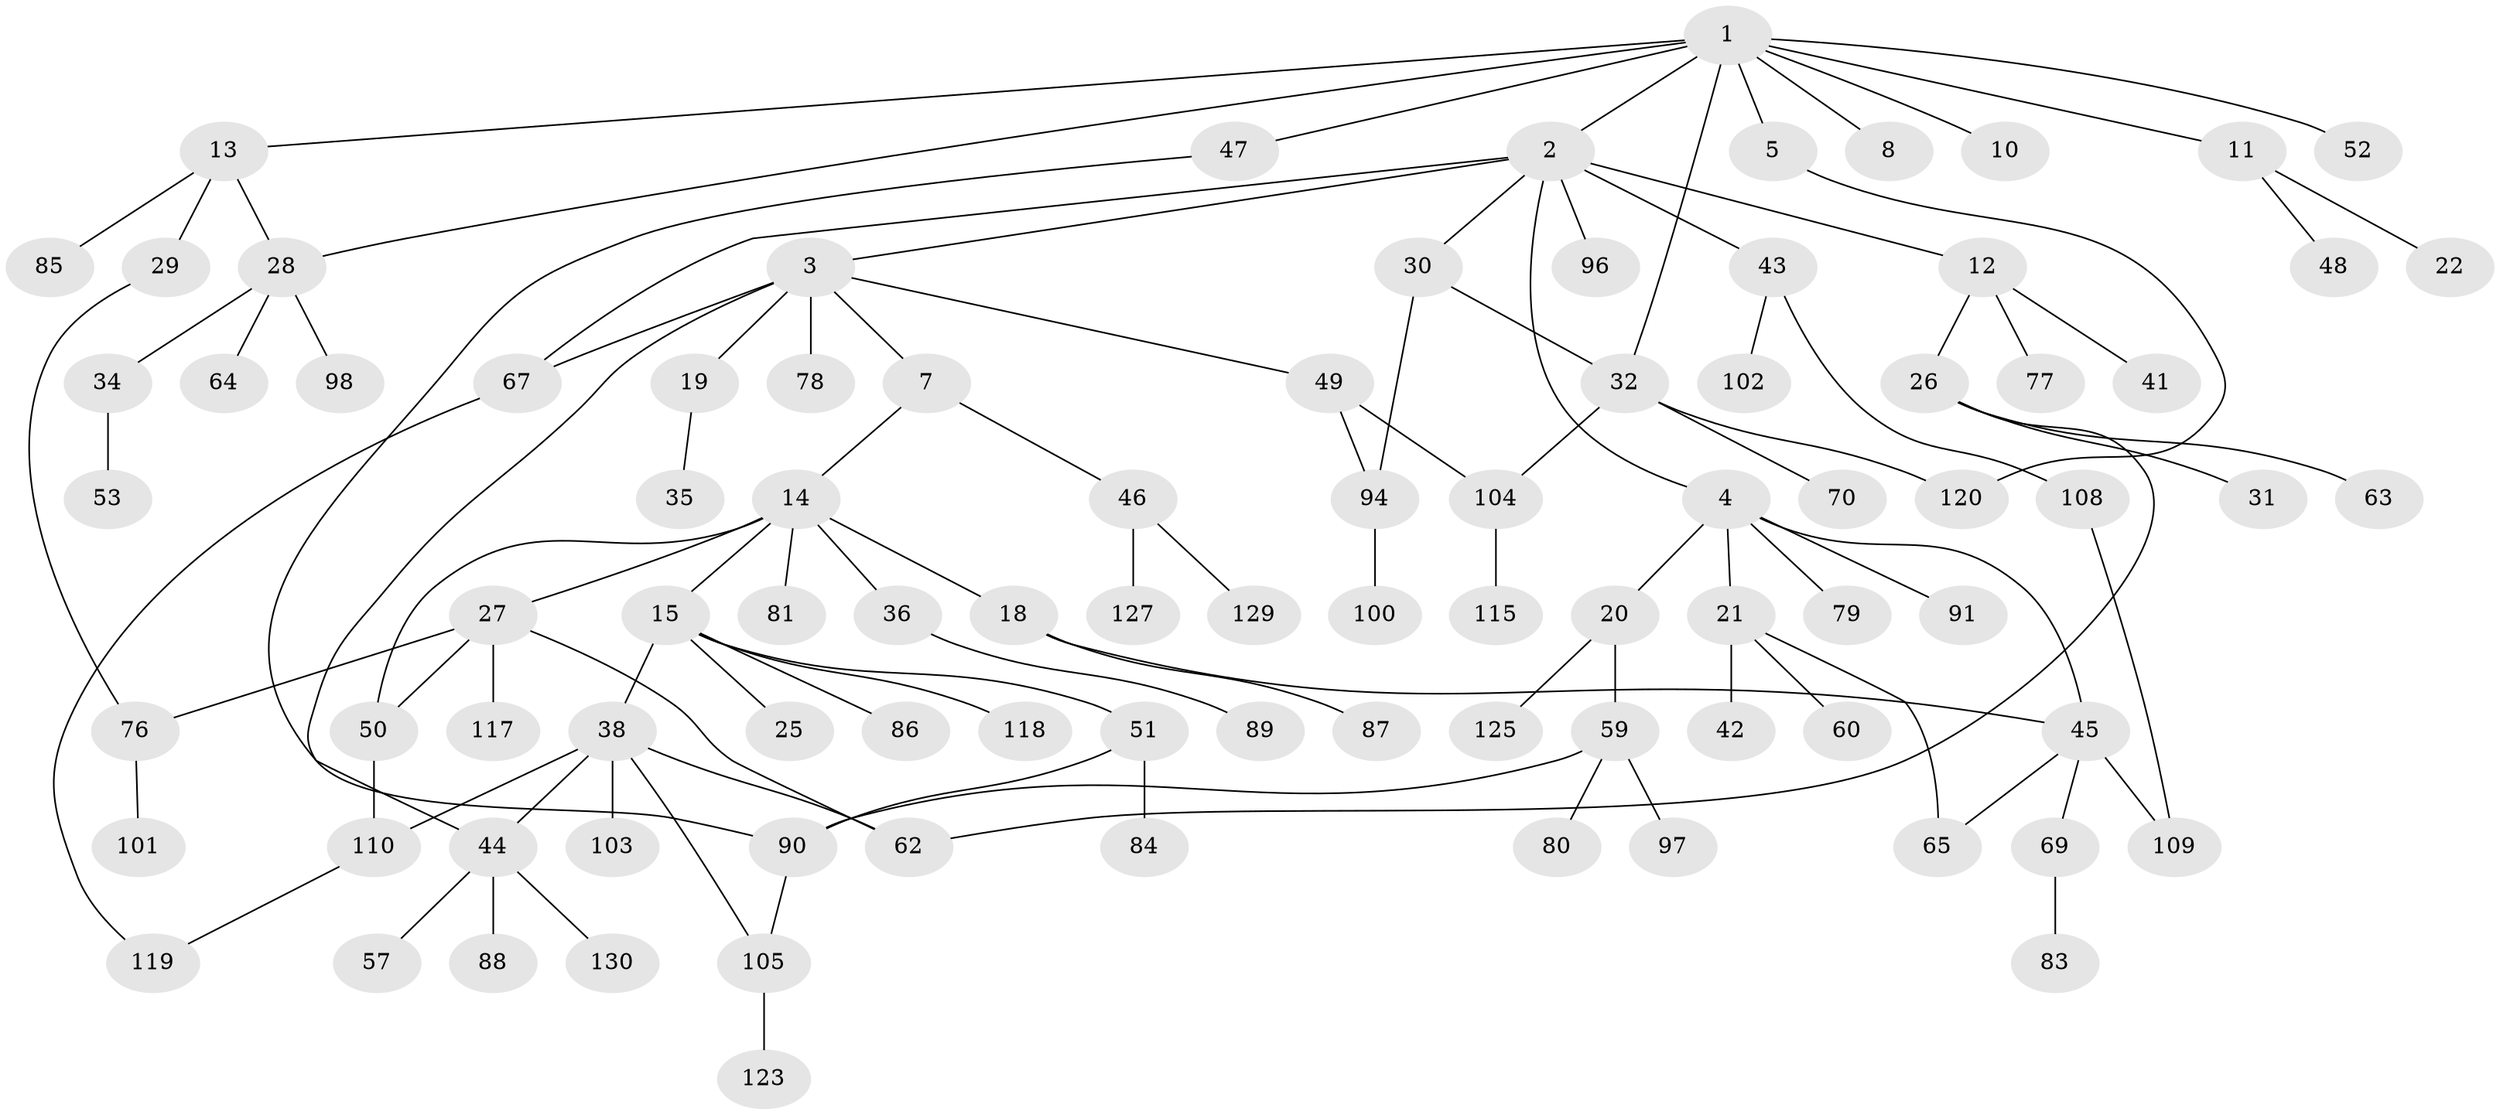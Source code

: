 // original degree distribution, {8: 0.015267175572519083, 4: 0.10687022900763359, 5: 0.05343511450381679, 3: 0.1450381679389313, 6: 0.015267175572519083, 1: 0.3969465648854962, 2: 0.26717557251908397}
// Generated by graph-tools (version 1.1) at 2025/41/03/06/25 10:41:29]
// undirected, 91 vertices, 109 edges
graph export_dot {
graph [start="1"]
  node [color=gray90,style=filled];
  1 [super="+24"];
  2 [super="+6"];
  3 [super="+37"];
  4 [super="+9"];
  5 [super="+16"];
  7 [super="+122"];
  8;
  10;
  11 [super="+40"];
  12 [super="+33"];
  13 [super="+111"];
  14 [super="+17"];
  15 [super="+75"];
  18 [super="+58"];
  19;
  20;
  21 [super="+23"];
  22;
  25 [super="+68"];
  26;
  27;
  28 [super="+73"];
  29 [super="+121"];
  30 [super="+113"];
  31;
  32 [super="+112"];
  34;
  35;
  36;
  38 [super="+39"];
  41;
  42;
  43 [super="+66"];
  44 [super="+82"];
  45 [super="+56"];
  46;
  47 [super="+72"];
  48;
  49;
  50 [super="+54"];
  51 [super="+55"];
  52;
  53;
  57;
  59 [super="+61"];
  60;
  62 [super="+116"];
  63 [super="+74"];
  64 [super="+107"];
  65;
  67 [super="+92"];
  69 [super="+71"];
  70;
  76 [super="+95"];
  77;
  78;
  79 [super="+106"];
  80;
  81;
  83 [super="+93"];
  84 [super="+126"];
  85;
  86;
  87;
  88;
  89;
  90;
  91 [super="+128"];
  94 [super="+99"];
  96;
  97;
  98;
  100 [super="+124"];
  101;
  102;
  103;
  104;
  105 [super="+114"];
  108;
  109;
  110 [super="+131"];
  115;
  117;
  118;
  119;
  120;
  123;
  125;
  127;
  129;
  130;
  1 -- 2;
  1 -- 5;
  1 -- 8;
  1 -- 10;
  1 -- 11;
  1 -- 13;
  1 -- 52;
  1 -- 32;
  1 -- 28;
  1 -- 47;
  2 -- 3;
  2 -- 4;
  2 -- 96;
  2 -- 67;
  2 -- 43;
  2 -- 12;
  2 -- 30;
  3 -- 7;
  3 -- 19;
  3 -- 49;
  3 -- 67;
  3 -- 44;
  3 -- 78;
  4 -- 45;
  4 -- 79;
  4 -- 91;
  4 -- 21;
  4 -- 20;
  5 -- 120;
  7 -- 14;
  7 -- 46;
  11 -- 22;
  11 -- 48;
  12 -- 26;
  12 -- 77;
  12 -- 41;
  13 -- 29;
  13 -- 85;
  13 -- 28;
  14 -- 15;
  14 -- 18;
  14 -- 27;
  14 -- 36;
  14 -- 50;
  14 -- 81;
  15 -- 25;
  15 -- 38;
  15 -- 51;
  15 -- 86;
  15 -- 118;
  18 -- 87;
  18 -- 45;
  19 -- 35;
  20 -- 59;
  20 -- 125;
  21 -- 42;
  21 -- 60;
  21 -- 65;
  26 -- 31;
  26 -- 63;
  26 -- 62;
  27 -- 62;
  27 -- 76;
  27 -- 117;
  27 -- 50;
  28 -- 34;
  28 -- 64;
  28 -- 98;
  29 -- 76;
  30 -- 94;
  30 -- 32;
  32 -- 70;
  32 -- 104;
  32 -- 120;
  34 -- 53;
  36 -- 89;
  38 -- 44;
  38 -- 103;
  38 -- 105;
  38 -- 62;
  38 -- 110;
  43 -- 102;
  43 -- 108;
  44 -- 57;
  44 -- 130;
  44 -- 88;
  45 -- 69;
  45 -- 65;
  45 -- 109;
  46 -- 127;
  46 -- 129;
  47 -- 90;
  49 -- 104;
  49 -- 94;
  50 -- 110;
  51 -- 90;
  51 -- 84;
  59 -- 80;
  59 -- 97;
  59 -- 90;
  67 -- 119;
  69 -- 83;
  76 -- 101;
  90 -- 105;
  94 -- 100;
  104 -- 115;
  105 -- 123;
  108 -- 109;
  110 -- 119;
}
